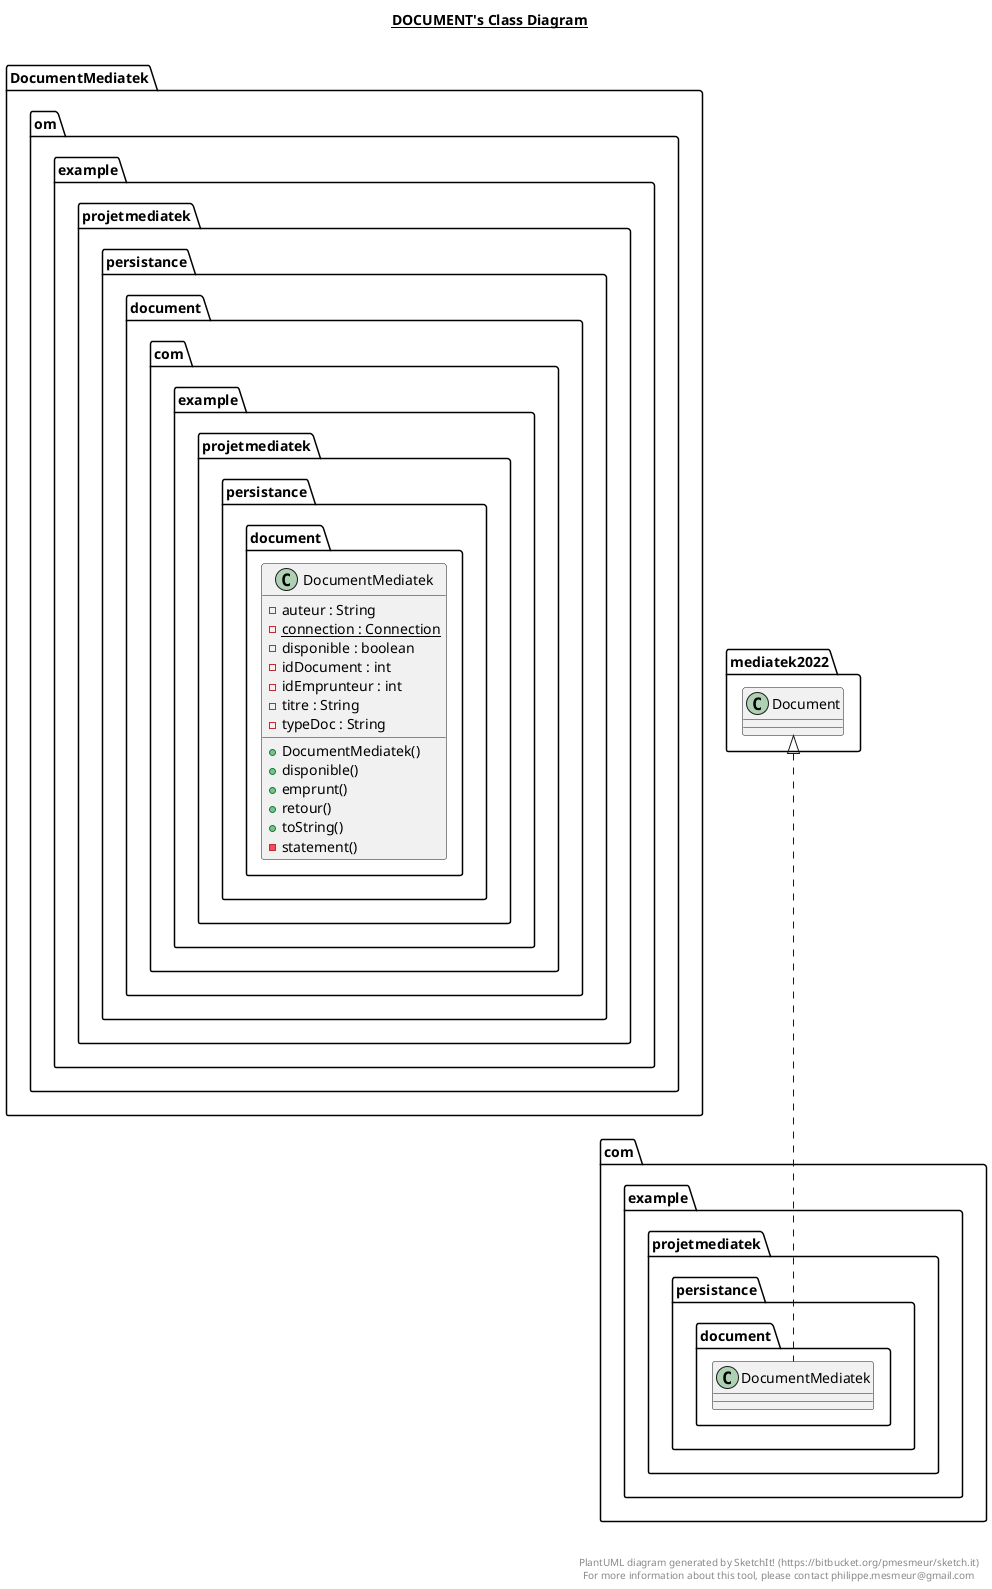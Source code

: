 @startuml

title __DOCUMENT's Class Diagram__\n

  namespace  DocumentMediatek{
    namespace om.example.projetmediatek {
      namespace persistance {
        namespace document {
          class com.example.projetmediatek.persistance.document.DocumentMediatek {
              - auteur : String
              {static} - connection : Connection
              - disponible : boolean
              - idDocument : int
              - idEmprunteur : int
              - titre : String
              - typeDoc : String
              + DocumentMediatek()
              + disponible()
              + emprunt()
              + retour()
              + toString()
              - statement()
          }
        }
      }
    }
  }
  

  com.example.projetmediatek.persistance.document.DocumentMediatek .up.|> mediatek2022.Document


right footer


PlantUML diagram generated by SketchIt! (https://bitbucket.org/pmesmeur/sketch.it)
For more information about this tool, please contact philippe.mesmeur@gmail.com
endfooter

@enduml
